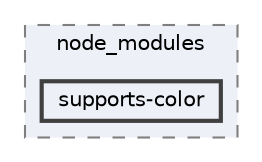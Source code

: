 digraph "pkiclassroomrescheduler/src/main/frontend/node_modules/eslint-webpack-plugin/node_modules/supports-color"
{
 // LATEX_PDF_SIZE
  bgcolor="transparent";
  edge [fontname=Helvetica,fontsize=10,labelfontname=Helvetica,labelfontsize=10];
  node [fontname=Helvetica,fontsize=10,shape=box,height=0.2,width=0.4];
  compound=true
  subgraph clusterdir_31029411ff4df29fb1b2a81ecc509ebc {
    graph [ bgcolor="#edf0f7", pencolor="grey50", label="node_modules", fontname=Helvetica,fontsize=10 style="filled,dashed", URL="dir_31029411ff4df29fb1b2a81ecc509ebc.html",tooltip=""]
  dir_204d3d5f216584db8072b479253c7c23 [label="supports-color", fillcolor="#edf0f7", color="grey25", style="filled,bold", URL="dir_204d3d5f216584db8072b479253c7c23.html",tooltip=""];
  }
}
